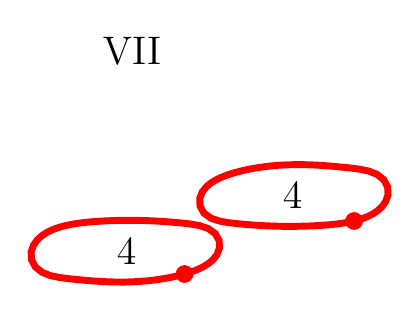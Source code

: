 \begin{tikzpicture}[scale=1]

\begin{axis}[
  xmin = -10,
  xmax = 2,
  ymin = -2.45,
  ymax = 2.45,
  scale only axis,
  axis equal image,
  hide axis,
  title = {\Large{VII}}
  ]

\addplot [mark=none,red,line width=2.5] table{
1.093e-02 9.273e-02
6.624e-02 1.069e-01
1.251e-01 1.242e-01
1.901e-01 1.464e-01
2.627e-01 1.76e-01
3.423e-01 2.16e-01
4.264e-01 2.706e-01
5.095e-01 3.446e-01
5.812e-01 4.431e-01
6.242e-01 5.674e-01
6.171e-01 7.075e-01
5.475e-01 8.384e-01
4.259e-01 9.354e-01
2.754e-01 9.945e-01
1.126e-01 1.028e+00
-5.528e-02 1.05e+00
-2.251e-01 1.067e+00
-3.952e-01 1.083e+00
-5.64e-01 1.096e+00
-7.301e-01 1.105e+00
-8.92e-01 1.11e+00
-1.048e+00 1.111e+00
-1.198e+00 1.107e+00
-1.339e+00 1.1e+00
-1.471e+00 1.089e+00
-1.592e+00 1.075e+00
-1.702e+00 1.06e+00
-1.802e+00 1.044e+00
-1.889e+00 1.027e+00
-1.966e+00 1.011e+00
-2.033e+00 9.955e-01
-2.092e+00 9.804e-01
-2.147e+00 9.653e-01
-2.202e+00 9.49e-01
-2.26e+00 9.301e-01
-2.325e+00 9.068e-01
-2.398e+00 8.772e-01
-2.478e+00 8.386e-01
-2.564e+00 7.872e-01
-2.651e+00 7.177e-01
-2.729e+00 6.238e-01
-2.778e+00 5.019e-01
-2.773e+00 3.619e-01
-2.7e+00 2.332e-01
-2.574e+00 1.43e-01
-2.42e+00 9.104e-02
-2.257e+00 6.209e-02
-2.088e+00 4.308e-02
-1.918e+00 2.789e-02
-1.748e+00 1.514e-02
-1.579e+00 5.328e-03
-1.413e+00 -1.124e-03
-1.251e+00 -4.238e-03
-1.094e+00 -4.452e-03
-9.45e-01 -2.222e-03
-8.037e-01 2.014e-03
-6.716e-01 8.004e-03
-5.497e-01 1.551e-02
-4.386e-01 2.439e-02
-3.387e-01 3.438e-02
-2.503e-01 4.523e-02
-1.727e-01 5.659e-02
-1.049e-01 6.824e-02
-4.48e-02 8.014e-02
1.093e-02 9.273e-02
};

\addplot [mark=none,red,line width=2.5] table{
-3.052e+00 -8.653e-01
-2.998e+00 -8.49e-01
-2.939e+00 -8.301e-01
-2.874e+00 -8.068e-01
-2.802e+00 -7.772e-01
-2.722e+00 -7.386e-01
-2.635e+00 -6.872e-01
-2.549e+00 -6.177e-01
-2.471e+00 -5.238e-01
-2.422e+00 -4.019e-01
-2.426e+00 -2.619e-01
-2.499e+00 -1.332e-01
-2.626e+00 -4.298e-02
-2.779e+00 8.96e-03
-2.943e+00 3.791e-02
-3.111e+00 5.692e-02
-3.281e+00 7.211e-02
-3.451e+00 8.486e-02
-3.62e+00 9.467e-02
-3.787e+00 1.011e-01
-3.949e+00 1.042e-01
-4.105e+00 1.044e-01
-4.255e+00 1.022e-01
-4.396e+00 9.799e-02
-4.528e+00 9.2e-02
-4.65e+00 8.449e-02
-4.761e+00 7.561e-02
-4.861e+00 6.562e-02
-4.949e+00 5.477e-02
-5.027e+00 4.341e-02
-5.095e+00 3.176e-02
-5.155e+00 1.986e-02
-5.21e+00 7.267e-03
-5.266e+00 -6.923e-03
-5.325e+00 -2.421e-02
-5.39e+00 -4.644e-02
-5.462e+00 -7.604e-02
-5.542e+00 -1.161e-01
-5.626e+00 -1.706e-01
-5.709e+00 -2.446e-01
-5.781e+00 -3.431e-01
-5.824e+00 -4.674e-01
-5.817e+00 -6.075e-01
-5.747e+00 -7.384e-01
-5.625e+00 -8.354e-01
-5.475e+00 -8.945e-01
-5.312e+00 -9.282e-01
-5.144e+00 -9.499e-01
-4.974e+00 -9.673e-01
-4.804e+00 -9.826e-01
-4.636e+00 -9.956e-01
-4.47e+00 -1.005e+00
-4.308e+00 -1.01e+00
-4.151e+00 -1.011e+00
-4.002e+00 -1.007e+00
-3.861e+00 -9.997e-01
-3.729e+00 -9.888e-01
-3.607e+00 -9.753e-01
-3.497e+00 -9.6e-01
-3.398e+00 -9.438e-01
-3.31e+00 -9.273e-01
-3.234e+00 -9.111e-01
-3.167e+00 -8.955e-01
-3.107e+00 -8.804e-01
-3.052e+00 -8.653e-01
};

\addplot [only marks,mark=*,red,mark size = 3pt] table{
1.093e-02 9.273e-02
-3.052e+00 -8.653e-01
};

\node [below] at (axis cs:  -4.1,  -0.05) {\Large{4}};
\node [below] at (axis cs:  -1.1,  0.95) {\Large{4}};

\end{axis}


\end{tikzpicture}



